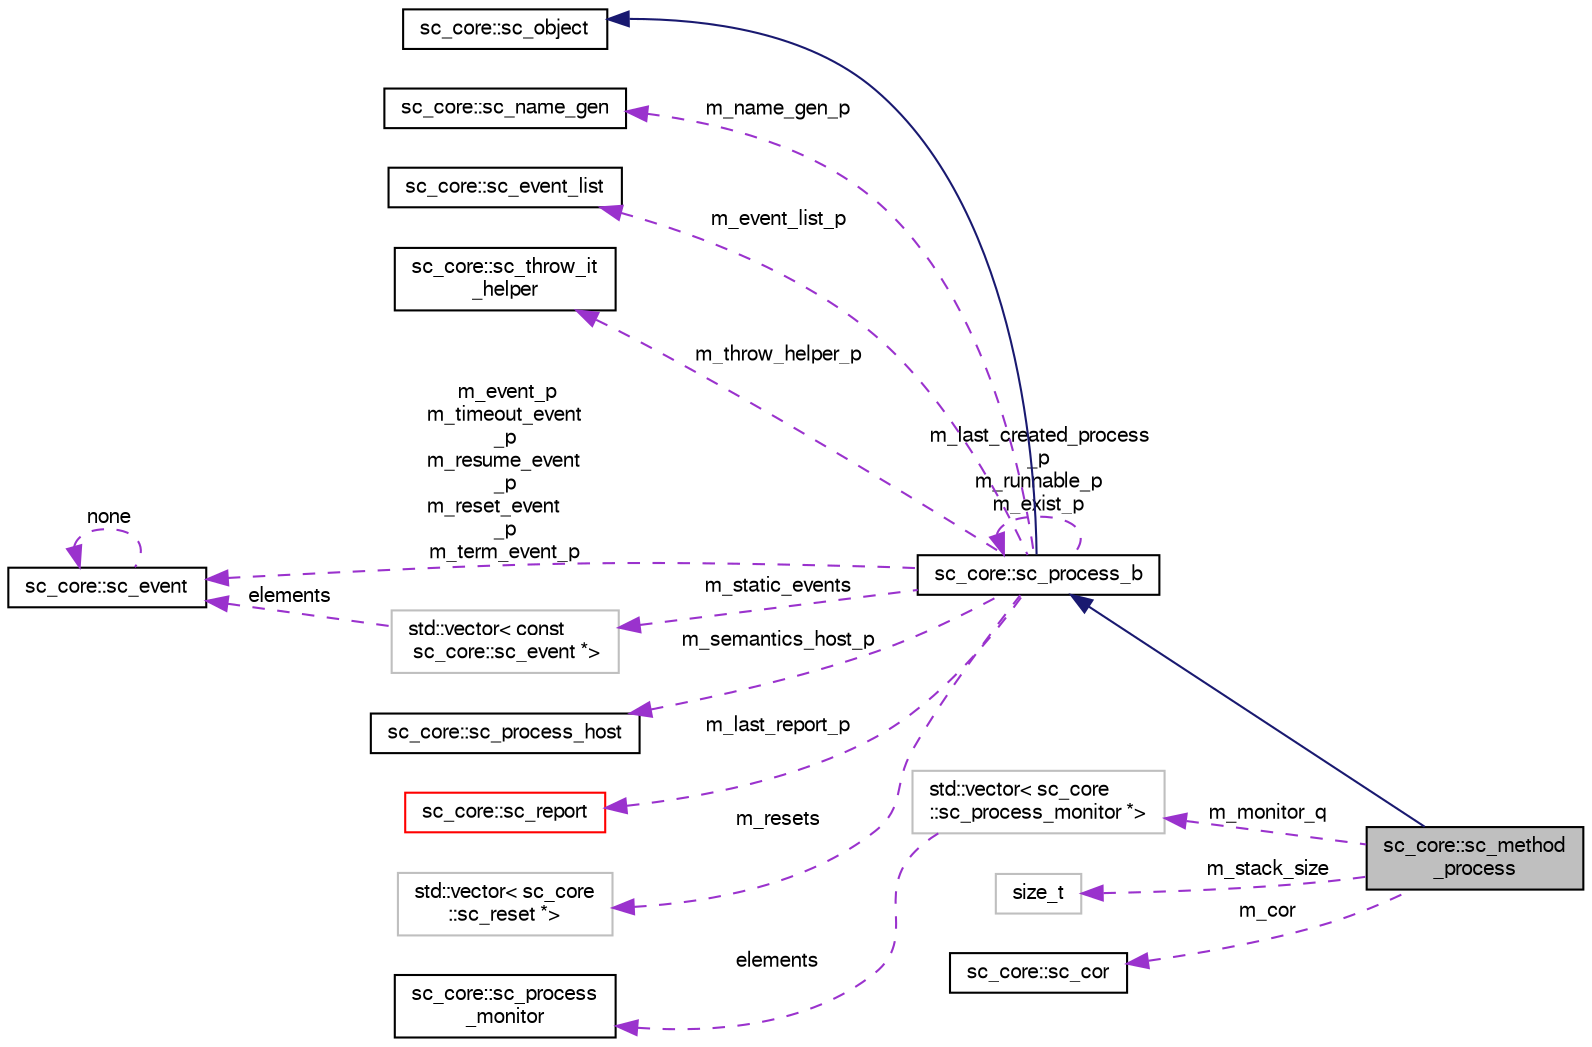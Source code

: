 digraph "sc_core::sc_method_process"
{
  edge [fontname="FreeSans",fontsize="10",labelfontname="FreeSans",labelfontsize="10"];
  node [fontname="FreeSans",fontsize="10",shape=record];
  rankdir="LR";
  Node3 [label="sc_core::sc_method\l_process",height=0.2,width=0.4,color="black", fillcolor="grey75", style="filled", fontcolor="black"];
  Node4 -> Node3 [dir="back",color="midnightblue",fontsize="10",style="solid",fontname="FreeSans"];
  Node4 [label="sc_core::sc_process_b",height=0.2,width=0.4,color="black", fillcolor="white", style="filled",URL="$a01924.html"];
  Node5 -> Node4 [dir="back",color="midnightblue",fontsize="10",style="solid",fontname="FreeSans"];
  Node5 [label="sc_core::sc_object",height=0.2,width=0.4,color="black", fillcolor="white", style="filled",URL="$a01884.html"];
  Node6 -> Node4 [dir="back",color="darkorchid3",fontsize="10",style="dashed",label=" m_name_gen_p" ,fontname="FreeSans"];
  Node6 [label="sc_core::sc_name_gen",height=0.2,width=0.4,color="black", fillcolor="white", style="filled",URL="$a01880.html"];
  Node7 -> Node4 [dir="back",color="darkorchid3",fontsize="10",style="dashed",label=" m_event_list_p" ,fontname="FreeSans"];
  Node7 [label="sc_core::sc_event_list",height=0.2,width=0.4,color="black", fillcolor="white", style="filled",URL="$a01816.html"];
  Node8 -> Node4 [dir="back",color="darkorchid3",fontsize="10",style="dashed",label=" m_throw_helper_p" ,fontname="FreeSans"];
  Node8 [label="sc_core::sc_throw_it\l_helper",height=0.2,width=0.4,color="black", fillcolor="white", style="filled",URL="$a01916.html"];
  Node9 -> Node4 [dir="back",color="darkorchid3",fontsize="10",style="dashed",label=" m_event_p\nm_timeout_event\l_p\nm_resume_event\l_p\nm_reset_event\l_p\nm_term_event_p" ,fontname="FreeSans"];
  Node9 [label="sc_core::sc_event",height=0.2,width=0.4,color="black", fillcolor="white", style="filled",URL="$a01828.html"];
  Node9 -> Node9 [dir="back",color="darkorchid3",fontsize="10",style="dashed",label=" none" ,fontname="FreeSans"];
  Node10 -> Node4 [dir="back",color="darkorchid3",fontsize="10",style="dashed",label=" m_semantics_host_p" ,fontname="FreeSans"];
  Node10 [label="sc_core::sc_process_host",height=0.2,width=0.4,color="black", fillcolor="white", style="filled",URL="$a01908.html"];
  Node11 -> Node4 [dir="back",color="darkorchid3",fontsize="10",style="dashed",label=" m_last_report_p" ,fontname="FreeSans"];
  Node11 [label="sc_core::sc_report",height=0.2,width=0.4,color="red", fillcolor="white", style="filled",URL="$a02100.html"];
  Node15 -> Node4 [dir="back",color="darkorchid3",fontsize="10",style="dashed",label=" m_resets" ,fontname="FreeSans"];
  Node15 [label="std::vector\< sc_core\l::sc_reset *\>",height=0.2,width=0.4,color="grey75", fillcolor="white", style="filled"];
  Node21 -> Node4 [dir="back",color="darkorchid3",fontsize="10",style="dashed",label=" m_static_events" ,fontname="FreeSans"];
  Node21 [label="std::vector\< const\l sc_core::sc_event *\>",height=0.2,width=0.4,color="grey75", fillcolor="white", style="filled"];
  Node9 -> Node21 [dir="back",color="darkorchid3",fontsize="10",style="dashed",label=" elements" ,fontname="FreeSans"];
  Node4 -> Node4 [dir="back",color="darkorchid3",fontsize="10",style="dashed",label=" m_last_created_process\l_p\nm_runnable_p\nm_exist_p" ,fontname="FreeSans"];
  Node22 -> Node3 [dir="back",color="darkorchid3",fontsize="10",style="dashed",label=" m_monitor_q" ,fontname="FreeSans"];
  Node22 [label="std::vector\< sc_core\l::sc_process_monitor *\>",height=0.2,width=0.4,color="grey75", fillcolor="white", style="filled"];
  Node23 -> Node22 [dir="back",color="darkorchid3",fontsize="10",style="dashed",label=" elements" ,fontname="FreeSans"];
  Node23 [label="sc_core::sc_process\l_monitor",height=0.2,width=0.4,color="black", fillcolor="white", style="filled",URL="$a01912.html"];
  Node24 -> Node3 [dir="back",color="darkorchid3",fontsize="10",style="dashed",label=" m_stack_size" ,fontname="FreeSans"];
  Node24 [label="size_t",height=0.2,width=0.4,color="grey75", fillcolor="white", style="filled"];
  Node25 -> Node3 [dir="back",color="darkorchid3",fontsize="10",style="dashed",label=" m_cor" ,fontname="FreeSans"];
  Node25 [label="sc_core::sc_cor",height=0.2,width=0.4,color="black", fillcolor="white", style="filled",URL="$a01792.html"];
}
